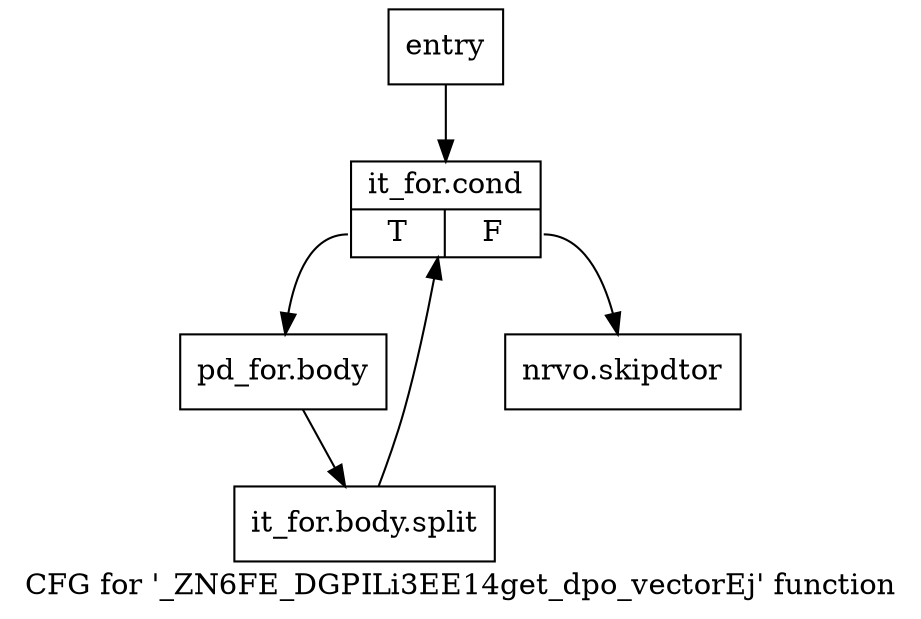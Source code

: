 digraph "CFG for '_ZN6FE_DGPILi3EE14get_dpo_vectorEj' function" {
	label="CFG for '_ZN6FE_DGPILi3EE14get_dpo_vectorEj' function";

	Node0x4e46ef0 [shape=record,label="{entry}"];
	Node0x4e46ef0 -> Node0x4e46f40;
	Node0x4e46f40 [shape=record,label="{it_for.cond|{<s0>T|<s1>F}}"];
	Node0x4e46f40:s0 -> Node0x4e46f90;
	Node0x4e46f40:s1 -> Node0x4e46fe0;
	Node0x4e46f90 [shape=record,label="{pd_for.body}"];
	Node0x4e46f90 -> Node0xa4234b0;
	Node0xa4234b0 [shape=record,label="{it_for.body.split}"];
	Node0xa4234b0 -> Node0x4e46f40;
	Node0x4e46fe0 [shape=record,label="{nrvo.skipdtor}"];
}

